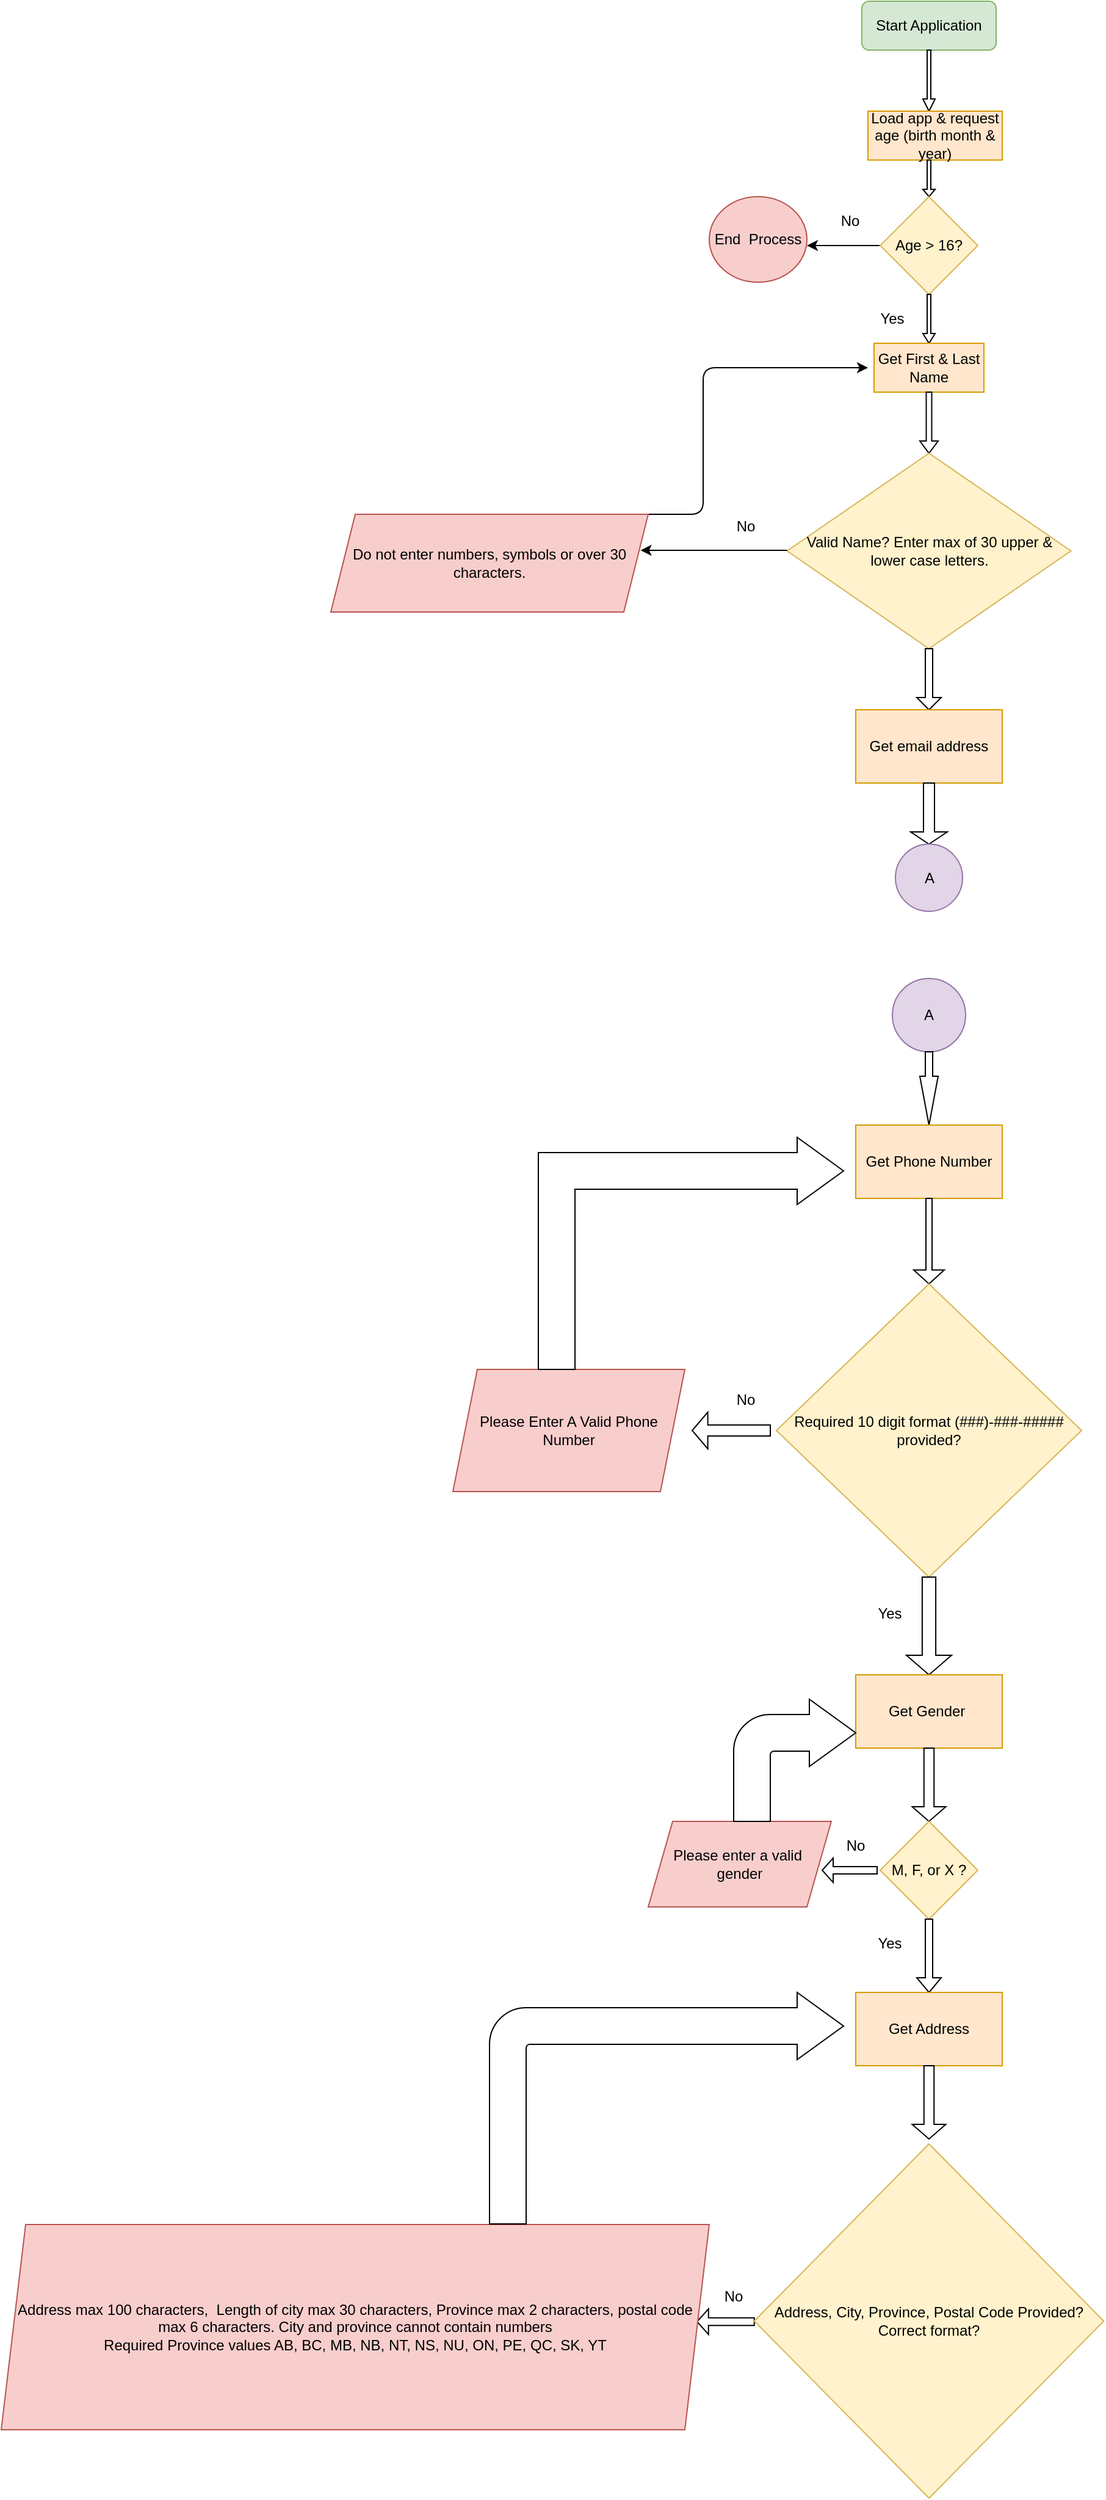 <mxfile version="14.7.9" type="github">
  <diagram id="C5RBs43oDa-KdzZeNtuy" name="Page-1">
    <mxGraphModel dx="2088" dy="860" grid="1" gridSize="10" guides="1" tooltips="1" connect="1" arrows="1" fold="1" page="1" pageScale="1" pageWidth="827" pageHeight="1169" math="0" shadow="0">
      <root>
        <mxCell id="WIyWlLk6GJQsqaUBKTNV-0" />
        <mxCell id="WIyWlLk6GJQsqaUBKTNV-1" parent="WIyWlLk6GJQsqaUBKTNV-0" />
        <mxCell id="LIU_eeTFHJBmdomvcPOO-3" value="Start Application" style="rounded=1;whiteSpace=wrap;html=1;fillColor=#d5e8d4;strokeColor=#82b366;" parent="WIyWlLk6GJQsqaUBKTNV-1" vertex="1">
          <mxGeometry x="155" width="110" height="40" as="geometry" />
        </mxCell>
        <mxCell id="LIU_eeTFHJBmdomvcPOO-6" value="" style="shape=singleArrow;direction=south;whiteSpace=wrap;html=1;" parent="WIyWlLk6GJQsqaUBKTNV-1" vertex="1">
          <mxGeometry x="205" y="40" width="10" height="50" as="geometry" />
        </mxCell>
        <mxCell id="LIU_eeTFHJBmdomvcPOO-7" value="Load app &amp;amp; request age (birth month &amp;amp; year)" style="rounded=0;whiteSpace=wrap;html=1;fillColor=#ffe6cc;strokeColor=#d79b00;" parent="WIyWlLk6GJQsqaUBKTNV-1" vertex="1">
          <mxGeometry x="160" y="90" width="110" height="40" as="geometry" />
        </mxCell>
        <mxCell id="LIU_eeTFHJBmdomvcPOO-9" value="" style="shape=singleArrow;direction=south;whiteSpace=wrap;html=1;" parent="WIyWlLk6GJQsqaUBKTNV-1" vertex="1">
          <mxGeometry x="205" y="130" width="10" height="30" as="geometry" />
        </mxCell>
        <mxCell id="LIU_eeTFHJBmdomvcPOO-19" value="" style="edgeStyle=orthogonalEdgeStyle;rounded=0;orthogonalLoop=1;jettySize=auto;html=1;" parent="WIyWlLk6GJQsqaUBKTNV-1" source="LIU_eeTFHJBmdomvcPOO-10" edge="1">
          <mxGeometry relative="1" as="geometry">
            <mxPoint x="110" y="200" as="targetPoint" />
          </mxGeometry>
        </mxCell>
        <mxCell id="LIU_eeTFHJBmdomvcPOO-10" value="Age &amp;gt; 16?" style="rhombus;whiteSpace=wrap;html=1;fillColor=#fff2cc;strokeColor=#d6b656;" parent="WIyWlLk6GJQsqaUBKTNV-1" vertex="1">
          <mxGeometry x="170" y="160" width="80" height="80" as="geometry" />
        </mxCell>
        <mxCell id="LIU_eeTFHJBmdomvcPOO-20" value="End &amp;nbsp;Process" style="ellipse;whiteSpace=wrap;html=1;fillColor=#f8cecc;strokeColor=#b85450;" parent="WIyWlLk6GJQsqaUBKTNV-1" vertex="1">
          <mxGeometry x="30" y="160" width="80" height="70" as="geometry" />
        </mxCell>
        <mxCell id="LIU_eeTFHJBmdomvcPOO-21" value="No" style="text;html=1;align=center;verticalAlign=middle;resizable=0;points=[];autosize=1;strokeColor=none;" parent="WIyWlLk6GJQsqaUBKTNV-1" vertex="1">
          <mxGeometry x="130" y="170" width="30" height="20" as="geometry" />
        </mxCell>
        <mxCell id="LIU_eeTFHJBmdomvcPOO-22" value="" style="shape=singleArrow;direction=south;whiteSpace=wrap;html=1;" parent="WIyWlLk6GJQsqaUBKTNV-1" vertex="1">
          <mxGeometry x="205" y="240" width="10" height="40" as="geometry" />
        </mxCell>
        <mxCell id="LIU_eeTFHJBmdomvcPOO-23" value="Get First &amp;amp; Last Name" style="rounded=0;whiteSpace=wrap;html=1;fillColor=#ffe6cc;strokeColor=#d79b00;" parent="WIyWlLk6GJQsqaUBKTNV-1" vertex="1">
          <mxGeometry x="165" y="280" width="90" height="40" as="geometry" />
        </mxCell>
        <mxCell id="LIU_eeTFHJBmdomvcPOO-24" value="" style="shape=singleArrow;direction=south;whiteSpace=wrap;html=1;" parent="WIyWlLk6GJQsqaUBKTNV-1" vertex="1">
          <mxGeometry x="202.5" y="320" width="15" height="50" as="geometry" />
        </mxCell>
        <mxCell id="LIU_eeTFHJBmdomvcPOO-29" value="Valid Name? Enter max of 30 upper &amp;amp; lower case letters." style="rhombus;whiteSpace=wrap;html=1;fillColor=#fff2cc;strokeColor=#d6b656;" parent="WIyWlLk6GJQsqaUBKTNV-1" vertex="1">
          <mxGeometry x="93.75" y="370" width="232.5" height="160" as="geometry" />
        </mxCell>
        <mxCell id="LIU_eeTFHJBmdomvcPOO-33" value="" style="edgeStyle=orthogonalEdgeStyle;rounded=0;orthogonalLoop=1;jettySize=auto;html=1;" parent="WIyWlLk6GJQsqaUBKTNV-1" edge="1">
          <mxGeometry relative="1" as="geometry">
            <mxPoint x="53.75" y="449.5" as="sourcePoint" />
            <mxPoint x="-26.25" y="449.5" as="targetPoint" />
            <Array as="points">
              <mxPoint x="93.75" y="450" />
              <mxPoint x="93.75" y="450" />
            </Array>
          </mxGeometry>
        </mxCell>
        <mxCell id="LIU_eeTFHJBmdomvcPOO-38" value="" style="edgeStyle=elbowEdgeStyle;elbow=horizontal;endArrow=classic;html=1;" parent="WIyWlLk6GJQsqaUBKTNV-1" edge="1">
          <mxGeometry width="50" height="50" relative="1" as="geometry">
            <mxPoint x="-110" y="420" as="sourcePoint" />
            <mxPoint x="160" y="300" as="targetPoint" />
          </mxGeometry>
        </mxCell>
        <mxCell id="LIU_eeTFHJBmdomvcPOO-39" value="No" style="text;html=1;strokeColor=none;fillColor=none;align=center;verticalAlign=middle;whiteSpace=wrap;rounded=0;" parent="WIyWlLk6GJQsqaUBKTNV-1" vertex="1">
          <mxGeometry x="40" y="420" width="40" height="20" as="geometry" />
        </mxCell>
        <mxCell id="LIU_eeTFHJBmdomvcPOO-40" value="Yes" style="text;html=1;strokeColor=none;fillColor=none;align=center;verticalAlign=middle;whiteSpace=wrap;rounded=0;" parent="WIyWlLk6GJQsqaUBKTNV-1" vertex="1">
          <mxGeometry x="160" y="250" width="40" height="20" as="geometry" />
        </mxCell>
        <mxCell id="LIU_eeTFHJBmdomvcPOO-42" value="" style="shape=singleArrow;direction=south;whiteSpace=wrap;html=1;fillColor=#FFFFFF;" parent="WIyWlLk6GJQsqaUBKTNV-1" vertex="1">
          <mxGeometry x="200" y="530" width="20" height="50" as="geometry" />
        </mxCell>
        <mxCell id="LIU_eeTFHJBmdomvcPOO-44" value="Get email address" style="rounded=0;whiteSpace=wrap;html=1;fillColor=#ffe6cc;strokeColor=#d79b00;" parent="WIyWlLk6GJQsqaUBKTNV-1" vertex="1">
          <mxGeometry x="150" y="580" width="120" height="60" as="geometry" />
        </mxCell>
        <mxCell id="LIU_eeTFHJBmdomvcPOO-45" value="" style="shape=singleArrow;direction=south;whiteSpace=wrap;html=1;" parent="WIyWlLk6GJQsqaUBKTNV-1" vertex="1">
          <mxGeometry x="195" y="640" width="30" height="50" as="geometry" />
        </mxCell>
        <mxCell id="LIU_eeTFHJBmdomvcPOO-47" value="A" style="ellipse;whiteSpace=wrap;html=1;aspect=fixed;fillColor=#e1d5e7;strokeColor=#9673a6;" parent="WIyWlLk6GJQsqaUBKTNV-1" vertex="1">
          <mxGeometry x="182.5" y="690" width="55" height="55" as="geometry" />
        </mxCell>
        <mxCell id="Hr4Jce8pEfpJEN-zW1CK-0" value="A" style="ellipse;whiteSpace=wrap;html=1;aspect=fixed;fillColor=#e1d5e7;strokeColor=#9673a6;" parent="WIyWlLk6GJQsqaUBKTNV-1" vertex="1">
          <mxGeometry x="180" y="800" width="60" height="60" as="geometry" />
        </mxCell>
        <mxCell id="Hr4Jce8pEfpJEN-zW1CK-1" value="" style="html=1;shadow=0;dashed=0;align=center;verticalAlign=middle;shape=mxgraph.arrows2.arrow;dy=0.6;dx=40;direction=south;notch=0;" parent="WIyWlLk6GJQsqaUBKTNV-1" vertex="1">
          <mxGeometry x="202.5" y="860" width="15" height="60" as="geometry" />
        </mxCell>
        <mxCell id="Hr4Jce8pEfpJEN-zW1CK-3" value="Get Phone Number&lt;br&gt;" style="rounded=0;whiteSpace=wrap;html=1;fillColor=#ffe6cc;strokeColor=#d79b00;" parent="WIyWlLk6GJQsqaUBKTNV-1" vertex="1">
          <mxGeometry x="150" y="920" width="120" height="60" as="geometry" />
        </mxCell>
        <mxCell id="Hr4Jce8pEfpJEN-zW1CK-5" value="" style="shape=singleArrow;direction=south;whiteSpace=wrap;html=1;fillColor=#FFFFFF;arrowWidth=0.2;arrowSize=0.162;" parent="WIyWlLk6GJQsqaUBKTNV-1" vertex="1">
          <mxGeometry x="197.5" y="980" width="25" height="70" as="geometry" />
        </mxCell>
        <mxCell id="Hr4Jce8pEfpJEN-zW1CK-6" value="Required 10 digit format (###)-###-#####&lt;br&gt;provided?" style="rhombus;whiteSpace=wrap;html=1;fillColor=#fff2cc;strokeColor=#d6b656;" parent="WIyWlLk6GJQsqaUBKTNV-1" vertex="1">
          <mxGeometry x="85" y="1050" width="250" height="240" as="geometry" />
        </mxCell>
        <mxCell id="Hr4Jce8pEfpJEN-zW1CK-7" value="Please Enter A Valid Phone Number" style="shape=parallelogram;perimeter=parallelogramPerimeter;whiteSpace=wrap;html=1;fixedSize=1;fillColor=#f8cecc;strokeColor=#b85450;" parent="WIyWlLk6GJQsqaUBKTNV-1" vertex="1">
          <mxGeometry x="-180" y="1120" width="190" height="100" as="geometry" />
        </mxCell>
        <mxCell id="Hr4Jce8pEfpJEN-zW1CK-8" value="" style="shape=singleArrow;direction=west;whiteSpace=wrap;html=1;fillColor=#FFFFFF;" parent="WIyWlLk6GJQsqaUBKTNV-1" vertex="1">
          <mxGeometry x="16" y="1155" width="64" height="30" as="geometry" />
        </mxCell>
        <mxCell id="Hr4Jce8pEfpJEN-zW1CK-11" value="" style="html=1;shadow=0;dashed=0;align=center;verticalAlign=middle;shape=mxgraph.arrows2.bendArrow;dy=15;dx=38;notch=0;arrowHead=55;rounded=0;fillColor=#FFFFFF;" parent="WIyWlLk6GJQsqaUBKTNV-1" vertex="1">
          <mxGeometry x="-110" y="930" width="250" height="190" as="geometry" />
        </mxCell>
        <mxCell id="Hr4Jce8pEfpJEN-zW1CK-12" value="&lt;span&gt;Do not enter numbers, symbols or over 30 characters.&lt;/span&gt;" style="shape=parallelogram;perimeter=parallelogramPerimeter;whiteSpace=wrap;html=1;fixedSize=1;fillColor=#f8cecc;strokeColor=#b85450;" parent="WIyWlLk6GJQsqaUBKTNV-1" vertex="1">
          <mxGeometry x="-280" y="420" width="260" height="80" as="geometry" />
        </mxCell>
        <mxCell id="Hr4Jce8pEfpJEN-zW1CK-13" value="" style="shape=singleArrow;direction=south;whiteSpace=wrap;html=1;fillColor=#FFFFFF;" parent="WIyWlLk6GJQsqaUBKTNV-1" vertex="1">
          <mxGeometry x="191.5" y="1290" width="37" height="80" as="geometry" />
        </mxCell>
        <mxCell id="Hr4Jce8pEfpJEN-zW1CK-14" value="No" style="text;html=1;strokeColor=none;fillColor=none;align=center;verticalAlign=middle;whiteSpace=wrap;rounded=0;" parent="WIyWlLk6GJQsqaUBKTNV-1" vertex="1">
          <mxGeometry x="40" y="1135" width="40" height="20" as="geometry" />
        </mxCell>
        <mxCell id="Hr4Jce8pEfpJEN-zW1CK-15" value="Yes" style="text;html=1;strokeColor=none;fillColor=none;align=center;verticalAlign=middle;whiteSpace=wrap;rounded=0;" parent="WIyWlLk6GJQsqaUBKTNV-1" vertex="1">
          <mxGeometry x="157.5" y="1310" width="40" height="20" as="geometry" />
        </mxCell>
        <mxCell id="Hr4Jce8pEfpJEN-zW1CK-16" value="Get Gender&amp;nbsp;" style="rounded=0;whiteSpace=wrap;html=1;fillColor=#ffe6cc;strokeColor=#d79b00;" parent="WIyWlLk6GJQsqaUBKTNV-1" vertex="1">
          <mxGeometry x="150" y="1370" width="120" height="60" as="geometry" />
        </mxCell>
        <mxCell id="8HMQBaImQ_SD_2pspslo-0" value="" style="shape=singleArrow;direction=south;whiteSpace=wrap;html=1;" vertex="1" parent="WIyWlLk6GJQsqaUBKTNV-1">
          <mxGeometry x="196.25" y="1430" width="27.5" height="60" as="geometry" />
        </mxCell>
        <mxCell id="8HMQBaImQ_SD_2pspslo-1" value="M, F, or X ?" style="rhombus;whiteSpace=wrap;html=1;fillColor=#fff2cc;strokeColor=#d6b656;" vertex="1" parent="WIyWlLk6GJQsqaUBKTNV-1">
          <mxGeometry x="170" y="1490" width="80" height="80" as="geometry" />
        </mxCell>
        <mxCell id="8HMQBaImQ_SD_2pspslo-2" value="" style="shape=singleArrow;direction=west;whiteSpace=wrap;html=1;" vertex="1" parent="WIyWlLk6GJQsqaUBKTNV-1">
          <mxGeometry x="122.5" y="1520" width="45" height="20" as="geometry" />
        </mxCell>
        <mxCell id="8HMQBaImQ_SD_2pspslo-3" value="Please enter a valid&amp;nbsp;&lt;br&gt;gender" style="shape=parallelogram;perimeter=parallelogramPerimeter;whiteSpace=wrap;html=1;fixedSize=1;fillColor=#f8cecc;strokeColor=#b85450;" vertex="1" parent="WIyWlLk6GJQsqaUBKTNV-1">
          <mxGeometry x="-20" y="1490" width="150" height="70" as="geometry" />
        </mxCell>
        <mxCell id="8HMQBaImQ_SD_2pspslo-4" value="No" style="text;html=1;strokeColor=none;fillColor=none;align=center;verticalAlign=middle;whiteSpace=wrap;rounded=0;" vertex="1" parent="WIyWlLk6GJQsqaUBKTNV-1">
          <mxGeometry x="130" y="1500" width="40" height="20" as="geometry" />
        </mxCell>
        <mxCell id="8HMQBaImQ_SD_2pspslo-5" value="" style="shape=singleArrow;direction=south;whiteSpace=wrap;html=1;" vertex="1" parent="WIyWlLk6GJQsqaUBKTNV-1">
          <mxGeometry x="200" y="1570" width="20" height="60" as="geometry" />
        </mxCell>
        <mxCell id="8HMQBaImQ_SD_2pspslo-7" value="Yes" style="text;html=1;strokeColor=none;fillColor=none;align=center;verticalAlign=middle;whiteSpace=wrap;rounded=0;" vertex="1" parent="WIyWlLk6GJQsqaUBKTNV-1">
          <mxGeometry x="157.5" y="1580" width="40" height="20" as="geometry" />
        </mxCell>
        <mxCell id="8HMQBaImQ_SD_2pspslo-9" value="Get Address" style="rounded=0;whiteSpace=wrap;html=1;fillColor=#ffe6cc;strokeColor=#d79b00;" vertex="1" parent="WIyWlLk6GJQsqaUBKTNV-1">
          <mxGeometry x="150" y="1630" width="120" height="60" as="geometry" />
        </mxCell>
        <mxCell id="8HMQBaImQ_SD_2pspslo-10" value="" style="shape=singleArrow;direction=south;whiteSpace=wrap;html=1;" vertex="1" parent="WIyWlLk6GJQsqaUBKTNV-1">
          <mxGeometry x="196.25" y="1690" width="27.5" height="60" as="geometry" />
        </mxCell>
        <mxCell id="8HMQBaImQ_SD_2pspslo-12" value="" style="shape=singleArrow;direction=west;whiteSpace=wrap;html=1;" vertex="1" parent="WIyWlLk6GJQsqaUBKTNV-1">
          <mxGeometry x="20" y="1889" width="46.88" height="21" as="geometry" />
        </mxCell>
        <mxCell id="8HMQBaImQ_SD_2pspslo-13" value="No" style="text;html=1;strokeColor=none;fillColor=none;align=center;verticalAlign=middle;whiteSpace=wrap;rounded=0;" vertex="1" parent="WIyWlLk6GJQsqaUBKTNV-1">
          <mxGeometry x="30" y="1869" width="40" height="20" as="geometry" />
        </mxCell>
        <mxCell id="8HMQBaImQ_SD_2pspslo-17" value="" style="html=1;shadow=0;dashed=0;align=center;verticalAlign=middle;shape=mxgraph.arrows2.bendArrow;dy=15;dx=38;notch=0;arrowHead=55;rounded=1;" vertex="1" parent="WIyWlLk6GJQsqaUBKTNV-1">
          <mxGeometry x="50" y="1390" width="100" height="100" as="geometry" />
        </mxCell>
        <mxCell id="8HMQBaImQ_SD_2pspslo-18" value="Address max 100 characters, &amp;nbsp;Length of city max 30 characters, Province max 2 characters, postal code max 6 characters. City and province cannot contain numbers&lt;br&gt;Required Province values AB, BC, MB, NB, NT, NS, NU, ON, PE, QC, SK, YT" style="shape=parallelogram;perimeter=parallelogramPerimeter;whiteSpace=wrap;html=1;fixedSize=1;fillColor=#f8cecc;strokeColor=#b85450;" vertex="1" parent="WIyWlLk6GJQsqaUBKTNV-1">
          <mxGeometry x="-550" y="1820" width="580" height="168" as="geometry" />
        </mxCell>
        <mxCell id="8HMQBaImQ_SD_2pspslo-19" value="Address, City, Province, Postal Code Provided?&lt;br&gt;Correct format?" style="rhombus;whiteSpace=wrap;html=1;fillColor=#fff2cc;strokeColor=#d6b656;" vertex="1" parent="WIyWlLk6GJQsqaUBKTNV-1">
          <mxGeometry x="66.88" y="1754" width="286.25" height="290" as="geometry" />
        </mxCell>
        <mxCell id="8HMQBaImQ_SD_2pspslo-23" value="" style="html=1;shadow=0;dashed=0;align=center;verticalAlign=middle;shape=mxgraph.arrows2.bendArrow;dy=15;dx=38;notch=0;arrowHead=55;rounded=1;" vertex="1" parent="WIyWlLk6GJQsqaUBKTNV-1">
          <mxGeometry x="-150" y="1630" width="290" height="189.5" as="geometry" />
        </mxCell>
      </root>
    </mxGraphModel>
  </diagram>
</mxfile>
